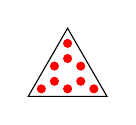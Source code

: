 \coordinate (b1) at (0.000,0.000);
\coordinate (b2) at (1.000,0.000);
\coordinate (b3) at (0.500,0.866);
\draw (b1) -- (b2) -- (b3) --cycle;
\draw[fill,red] (barycentric cs:b1=0.111,b2=0.111,b3=0.778) circle (0.5mm);
\draw[fill,red] (barycentric cs:b1=0.444,b2=0.111,b3=0.444) circle (0.5mm);
\draw[fill,red] (barycentric cs:b1=0.778,b2=0.111,b3=0.111) circle (0.5mm);
\draw[fill,red] (barycentric cs:b1=0.222,b2=0.222,b3=0.556) circle (0.5mm);
\draw[fill,red] (barycentric cs:b1=0.111,b2=0.444,b3=0.444) circle (0.5mm);
\draw[fill,red] (barycentric cs:b1=0.556,b2=0.222,b3=0.222) circle (0.5mm);
\draw[fill,red] (barycentric cs:b1=0.444,b2=0.444,b3=0.111) circle (0.5mm);
\draw[fill,red] (barycentric cs:b1=0.222,b2=0.556,b3=0.222) circle (0.5mm);
\draw[fill,red] (barycentric cs:b1=0.111,b2=0.778,b3=0.111) circle (0.5mm);
